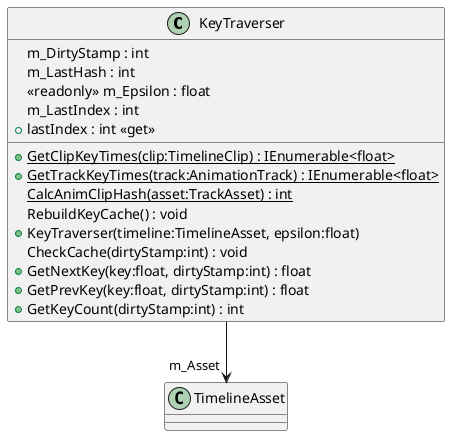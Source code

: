 @startuml
class KeyTraverser {
    m_DirtyStamp : int
    m_LastHash : int
    <<readonly>> m_Epsilon : float
    m_LastIndex : int
    + lastIndex : int <<get>>
    + {static} GetClipKeyTimes(clip:TimelineClip) : IEnumerable<float>
    + {static} GetTrackKeyTimes(track:AnimationTrack) : IEnumerable<float>
    {static} CalcAnimClipHash(asset:TrackAsset) : int
    RebuildKeyCache() : void
    + KeyTraverser(timeline:TimelineAsset, epsilon:float)
    CheckCache(dirtyStamp:int) : void
    + GetNextKey(key:float, dirtyStamp:int) : float
    + GetPrevKey(key:float, dirtyStamp:int) : float
    + GetKeyCount(dirtyStamp:int) : int
}
KeyTraverser --> "m_Asset" TimelineAsset
@enduml
